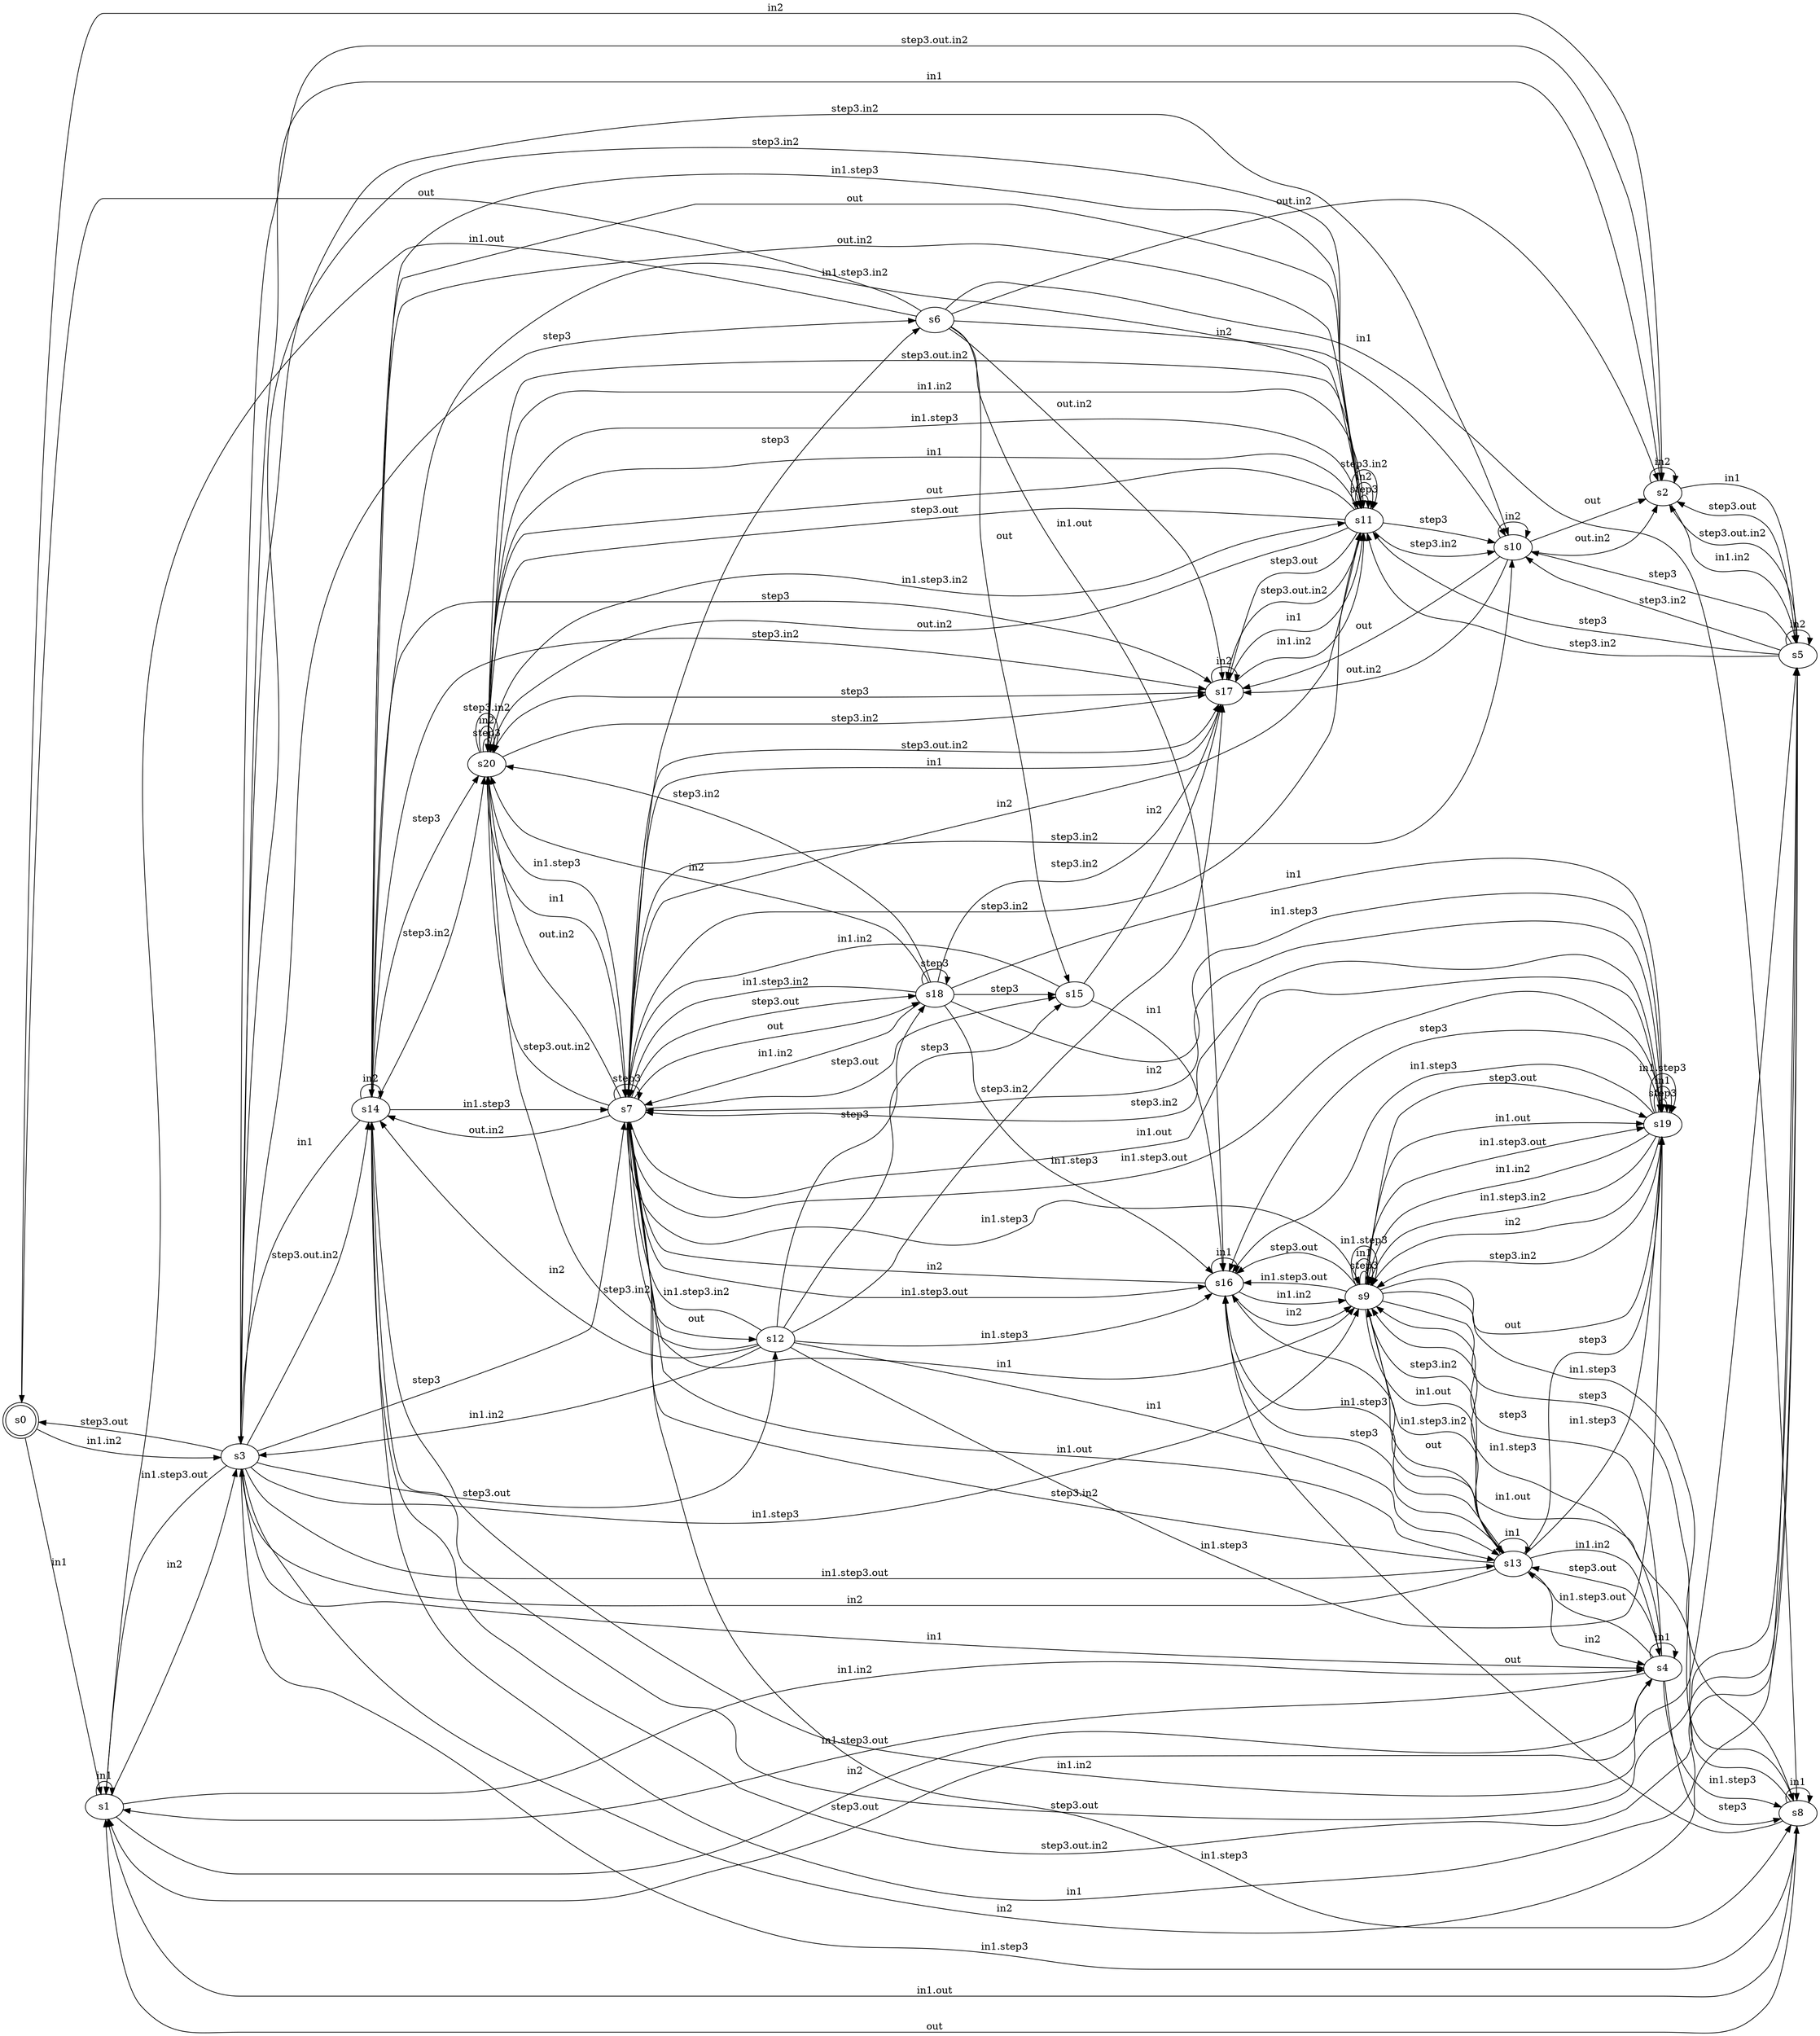 digraph scp15_v2b { 
  rankdir="LR"
  s0 [ shape="doublecircle" ]
  s0->s1 [
    label= "in1"
  ] ;
  s0->s2 [
    label= "in2"
  ] ;
  s0->s3 [
    label= "in1.in2"
  ] ;
  s1->s1 [
    label= "in1"
  ] ;
  s1->s4 [
    label= "in1.in2"
  ] ;
  s1->s4 [
    label= "in2"
  ] ;
  s1->s3 [
    label= "in2"
  ] ;
  s2->s2 [
    label= "in2"
  ] ;
  s2->s5 [
    label= "in1.in2"
  ] ;
  s2->s5 [
    label= "in1"
  ] ;
  s2->s3 [
    label= "in1"
  ] ;
  s3->s6 [
    label= "step3"
  ] ;
  s3->s7 [
    label= "step3"
  ] ;
  s3->s4 [
    label= "in1"
  ] ;
  s3->s8 [
    label= "in1.step3"
  ] ;
  s3->s9 [
    label= "in1.step3"
  ] ;
  s3->s5 [
    label= "in2"
  ] ;
  s3->s10 [
    label= "step3.in2"
  ] ;
  s3->s11 [
    label= "step3.in2"
  ] ;
  s3->s0 [
    label= "step3.out"
  ] ;
  s3->s12 [
    label= "step3.out"
  ] ;
  s3->s1 [
    label= "in1.step3.out"
  ] ;
  s3->s13 [
    label= "in1.step3.out"
  ] ;
  s3->s2 [
    label= "step3.out.in2"
  ] ;
  s3->s14 [
    label= "step3.out.in2"
  ] ;
  s4->s8 [
    label= "step3"
  ] ;
  s4->s9 [
    label= "step3"
  ] ;
  s4->s4 [
    label= "in1"
  ] ;
  s4->s8 [
    label= "in1.step3"
  ] ;
  s4->s9 [
    label= "in1.step3"
  ] ;
  s4->s1 [
    label= "step3.out"
  ] ;
  s4->s13 [
    label= "step3.out"
  ] ;
  s4->s1 [
    label= "in1.step3.out"
  ] ;
  s4->s13 [
    label= "in1.step3.out"
  ] ;
  s5->s10 [
    label= "step3"
  ] ;
  s5->s11 [
    label= "step3"
  ] ;
  s5->s5 [
    label= "in2"
  ] ;
  s5->s10 [
    label= "step3.in2"
  ] ;
  s5->s11 [
    label= "step3.in2"
  ] ;
  s5->s2 [
    label= "step3.out"
  ] ;
  s5->s14 [
    label= "step3.out"
  ] ;
  s5->s2 [
    label= "step3.out.in2"
  ] ;
  s5->s14 [
    label= "step3.out.in2"
  ] ;
  s6->s8 [
    label= "in1"
  ] ;
  s6->s10 [
    label= "in2"
  ] ;
  s6->s0 [
    label= "out"
  ] ;
  s6->s15 [
    label= "out"
  ] ;
  s6->s1 [
    label= "in1.out"
  ] ;
  s6->s16 [
    label= "in1.out"
  ] ;
  s6->s2 [
    label= "out.in2"
  ] ;
  s6->s17 [
    label= "out.in2"
  ] ;
  s7->s6 [
    label= "step3"
  ] ;
  s7->s7 [
    label= "step3"
  ] ;
  s7->s9 [
    label= "in1"
  ] ;
  s7->s8 [
    label= "in1.step3"
  ] ;
  s7->s9 [
    label= "in1.step3"
  ] ;
  s7->s11 [
    label= "in2"
  ] ;
  s7->s10 [
    label= "step3.in2"
  ] ;
  s7->s11 [
    label= "step3.in2"
  ] ;
  s7->s12 [
    label= "out"
  ] ;
  s7->s18 [
    label= "out"
  ] ;
  s7->s15 [
    label= "step3.out"
  ] ;
  s7->s18 [
    label= "step3.out"
  ] ;
  s7->s13 [
    label= "in1.out"
  ] ;
  s7->s19 [
    label= "in1.out"
  ] ;
  s7->s16 [
    label= "in1.step3.out"
  ] ;
  s7->s19 [
    label= "in1.step3.out"
  ] ;
  s7->s14 [
    label= "out.in2"
  ] ;
  s7->s20 [
    label= "out.in2"
  ] ;
  s7->s17 [
    label= "step3.out.in2"
  ] ;
  s7->s20 [
    label= "step3.out.in2"
  ] ;
  s8->s8 [
    label= "in1"
  ] ;
  s8->s1 [
    label= "out"
  ] ;
  s8->s16 [
    label= "out"
  ] ;
  s8->s1 [
    label= "in1.out"
  ] ;
  s8->s16 [
    label= "in1.out"
  ] ;
  s9->s8 [
    label= "step3"
  ] ;
  s9->s9 [
    label= "step3"
  ] ;
  s9->s9 [
    label= "in1"
  ] ;
  s9->s8 [
    label= "in1.step3"
  ] ;
  s9->s9 [
    label= "in1.step3"
  ] ;
  s9->s13 [
    label= "out"
  ] ;
  s9->s19 [
    label= "out"
  ] ;
  s9->s16 [
    label= "step3.out"
  ] ;
  s9->s19 [
    label= "step3.out"
  ] ;
  s9->s13 [
    label= "in1.out"
  ] ;
  s9->s19 [
    label= "in1.out"
  ] ;
  s9->s16 [
    label= "in1.step3.out"
  ] ;
  s9->s19 [
    label= "in1.step3.out"
  ] ;
  s10->s10 [
    label= "in2"
  ] ;
  s10->s2 [
    label= "out"
  ] ;
  s10->s17 [
    label= "out"
  ] ;
  s10->s2 [
    label= "out.in2"
  ] ;
  s10->s17 [
    label= "out.in2"
  ] ;
  s11->s10 [
    label= "step3"
  ] ;
  s11->s11 [
    label= "step3"
  ] ;
  s11->s11 [
    label= "in2"
  ] ;
  s11->s10 [
    label= "step3.in2"
  ] ;
  s11->s11 [
    label= "step3.in2"
  ] ;
  s11->s14 [
    label= "out"
  ] ;
  s11->s20 [
    label= "out"
  ] ;
  s11->s17 [
    label= "step3.out"
  ] ;
  s11->s20 [
    label= "step3.out"
  ] ;
  s11->s14 [
    label= "out.in2"
  ] ;
  s11->s20 [
    label= "out.in2"
  ] ;
  s11->s17 [
    label= "step3.out.in2"
  ] ;
  s11->s20 [
    label= "step3.out.in2"
  ] ;
  s12->s15 [
    label= "step3"
  ] ;
  s12->s18 [
    label= "step3"
  ] ;
  s12->s13 [
    label= "in1"
  ] ;
  s12->s16 [
    label= "in1.step3"
  ] ;
  s12->s19 [
    label= "in1.step3"
  ] ;
  s12->s14 [
    label= "in2"
  ] ;
  s12->s17 [
    label= "step3.in2"
  ] ;
  s12->s20 [
    label= "step3.in2"
  ] ;
  s12->s3 [
    label= "in1.in2"
  ] ;
  s12->s7 [
    label= "in1.step3.in2"
  ] ;
  s13->s16 [
    label= "step3"
  ] ;
  s13->s19 [
    label= "step3"
  ] ;
  s13->s13 [
    label= "in1"
  ] ;
  s13->s16 [
    label= "in1.step3"
  ] ;
  s13->s19 [
    label= "in1.step3"
  ] ;
  s13->s4 [
    label= "in1.in2"
  ] ;
  s13->s9 [
    label= "in1.step3.in2"
  ] ;
  s13->s4 [
    label= "in2"
  ] ;
  s13->s9 [
    label= "step3.in2"
  ] ;
  s13->s3 [
    label= "in2"
  ] ;
  s13->s7 [
    label= "step3.in2"
  ] ;
  s14->s17 [
    label= "step3"
  ] ;
  s14->s20 [
    label= "step3"
  ] ;
  s14->s14 [
    label= "in2"
  ] ;
  s14->s17 [
    label= "step3.in2"
  ] ;
  s14->s20 [
    label= "step3.in2"
  ] ;
  s14->s5 [
    label= "in1.in2"
  ] ;
  s14->s11 [
    label= "in1.step3.in2"
  ] ;
  s14->s5 [
    label= "in1"
  ] ;
  s14->s11 [
    label= "in1.step3"
  ] ;
  s14->s3 [
    label= "in1"
  ] ;
  s14->s7 [
    label= "in1.step3"
  ] ;
  s15->s16 [
    label= "in1"
  ] ;
  s15->s17 [
    label= "in2"
  ] ;
  s15->s7 [
    label= "in1.in2"
  ] ;
  s16->s16 [
    label= "in1"
  ] ;
  s16->s9 [
    label= "in1.in2"
  ] ;
  s16->s9 [
    label= "in2"
  ] ;
  s16->s7 [
    label= "in2"
  ] ;
  s17->s17 [
    label= "in2"
  ] ;
  s17->s11 [
    label= "in1.in2"
  ] ;
  s17->s11 [
    label= "in1"
  ] ;
  s17->s7 [
    label= "in1"
  ] ;
  s18->s15 [
    label= "step3"
  ] ;
  s18->s18 [
    label= "step3"
  ] ;
  s18->s19 [
    label= "in1"
  ] ;
  s18->s16 [
    label= "in1.step3"
  ] ;
  s18->s19 [
    label= "in1.step3"
  ] ;
  s18->s20 [
    label= "in2"
  ] ;
  s18->s17 [
    label= "step3.in2"
  ] ;
  s18->s20 [
    label= "step3.in2"
  ] ;
  s18->s7 [
    label= "in1.in2"
  ] ;
  s18->s7 [
    label= "in1.step3.in2"
  ] ;
  s19->s16 [
    label= "step3"
  ] ;
  s19->s19 [
    label= "step3"
  ] ;
  s19->s19 [
    label= "in1"
  ] ;
  s19->s16 [
    label= "in1.step3"
  ] ;
  s19->s19 [
    label= "in1.step3"
  ] ;
  s19->s9 [
    label= "in1.in2"
  ] ;
  s19->s9 [
    label= "in1.step3.in2"
  ] ;
  s19->s9 [
    label= "in2"
  ] ;
  s19->s9 [
    label= "step3.in2"
  ] ;
  s19->s7 [
    label= "in2"
  ] ;
  s19->s7 [
    label= "step3.in2"
  ] ;
  s20->s17 [
    label= "step3"
  ] ;
  s20->s20 [
    label= "step3"
  ] ;
  s20->s20 [
    label= "in2"
  ] ;
  s20->s17 [
    label= "step3.in2"
  ] ;
  s20->s20 [
    label= "step3.in2"
  ] ;
  s20->s11 [
    label= "in1.in2"
  ] ;
  s20->s11 [
    label= "in1.step3.in2"
  ] ;
  s20->s11 [
    label= "in1"
  ] ;
  s20->s11 [
    label= "in1.step3"
  ] ;
  s20->s7 [
    label= "in1"
  ] ;
  s20->s7 [
    label= "in1.step3"
  ] ;
}

